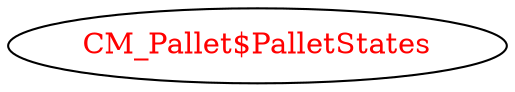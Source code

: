 digraph dependencyGraph {
 concentrate=true;
 ranksep="2.0";
 rankdir="LR"; 
 splines="ortho";
"CM_Pallet$PalletStates" [fontcolor="red"];
}